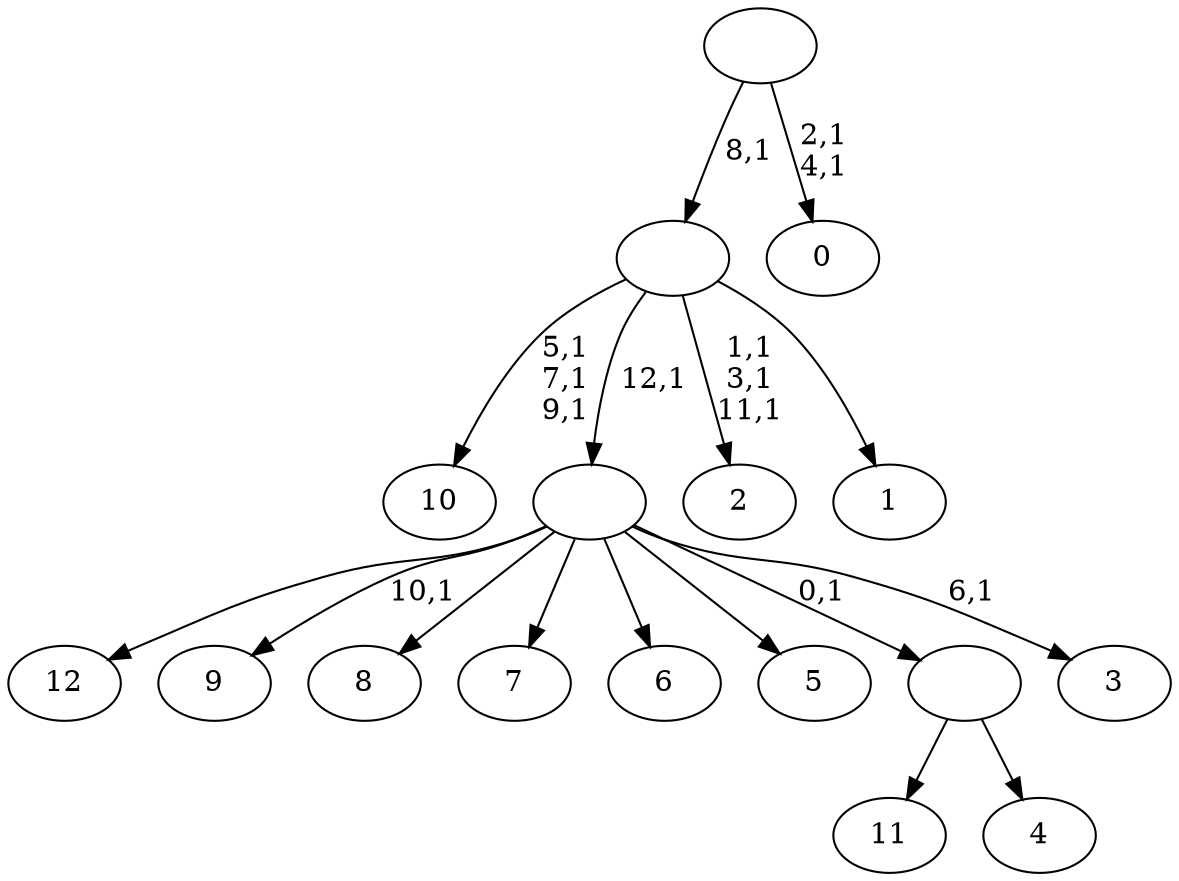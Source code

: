 digraph T {
	26 [label="12"]
	25 [label="11"]
	24 [label="10"]
	20 [label="9"]
	18 [label="8"]
	17 [label="7"]
	16 [label="6"]
	15 [label="5"]
	14 [label="4"]
	13 [label=""]
	12 [label="3"]
	10 [label=""]
	9 [label="2"]
	5 [label="1"]
	4 [label=""]
	3 [label="0"]
	0 [label=""]
	13 -> 25 [label=""]
	13 -> 14 [label=""]
	10 -> 12 [label="6,1"]
	10 -> 20 [label="10,1"]
	10 -> 26 [label=""]
	10 -> 18 [label=""]
	10 -> 17 [label=""]
	10 -> 16 [label=""]
	10 -> 15 [label=""]
	10 -> 13 [label="0,1"]
	4 -> 9 [label="1,1\n3,1\n11,1"]
	4 -> 24 [label="5,1\n7,1\n9,1"]
	4 -> 10 [label="12,1"]
	4 -> 5 [label=""]
	0 -> 3 [label="2,1\n4,1"]
	0 -> 4 [label="8,1"]
}
